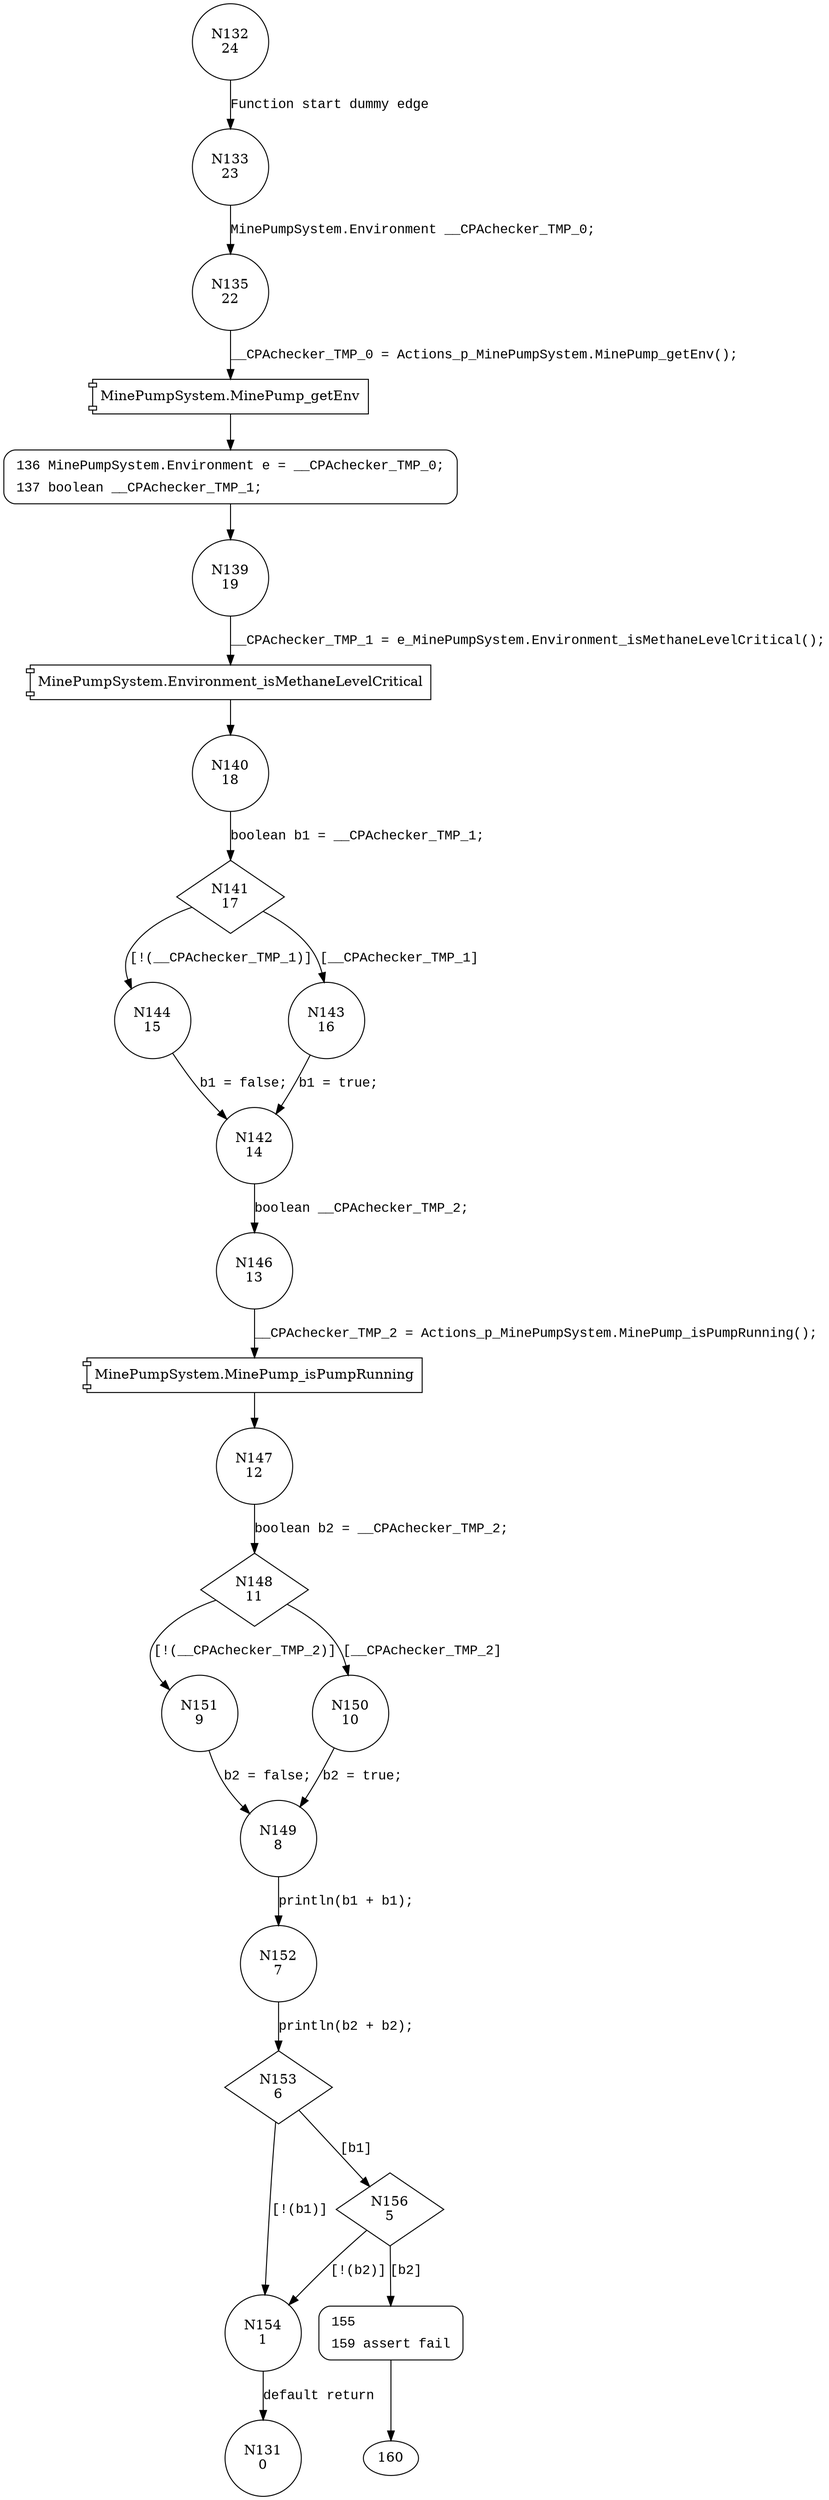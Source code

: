 digraph Actions_Specification1 {
132 [shape="circle" label="N132\n24"]
133 [shape="circle" label="N133\n23"]
135 [shape="circle" label="N135\n22"]
136 [shape="circle" label="N136\n21"]
139 [shape="circle" label="N139\n19"]
140 [shape="circle" label="N140\n18"]
141 [shape="diamond" label="N141\n17"]
144 [shape="circle" label="N144\n15"]
143 [shape="circle" label="N143\n16"]
142 [shape="circle" label="N142\n14"]
146 [shape="circle" label="N146\n13"]
147 [shape="circle" label="N147\n12"]
148 [shape="diamond" label="N148\n11"]
151 [shape="circle" label="N151\n9"]
150 [shape="circle" label="N150\n10"]
149 [shape="circle" label="N149\n8"]
152 [shape="circle" label="N152\n7"]
153 [shape="diamond" label="N153\n6"]
154 [shape="circle" label="N154\n1"]
156 [shape="diamond" label="N156\n5"]
155 [shape="circle" label="N155\n4"]
131 [shape="circle" label="N131\n0"]
136 [style="filled,bold" penwidth="1" fillcolor="white" fontname="Courier New" shape="Mrecord" label=<<table border="0" cellborder="0" cellpadding="3" bgcolor="white"><tr><td align="right">136</td><td align="left">MinePumpSystem.Environment e = __CPAchecker_TMP_0;</td></tr><tr><td align="right">137</td><td align="left">boolean __CPAchecker_TMP_1;</td></tr></table>>]
136 -> 139[label=""]
155 [style="filled,bold" penwidth="1" fillcolor="white" fontname="Courier New" shape="Mrecord" label=<<table border="0" cellborder="0" cellpadding="3" bgcolor="white"><tr><td align="right">155</td><td align="left"></td></tr><tr><td align="right">159</td><td align="left">assert fail</td></tr></table>>]
155 -> 160[label=""]
132 -> 133 [label="Function start dummy edge" fontname="Courier New"]
100038 [shape="component" label="MinePumpSystem.MinePump_getEnv"]
135 -> 100038 [label="__CPAchecker_TMP_0 = Actions_p_MinePumpSystem.MinePump_getEnv();" fontname="Courier New"]
100038 -> 136 [label="" fontname="Courier New"]
100039 [shape="component" label="MinePumpSystem.Environment_isMethaneLevelCritical"]
139 -> 100039 [label="__CPAchecker_TMP_1 = e_MinePumpSystem.Environment_isMethaneLevelCritical();" fontname="Courier New"]
100039 -> 140 [label="" fontname="Courier New"]
141 -> 144 [label="[!(__CPAchecker_TMP_1)]" fontname="Courier New"]
141 -> 143 [label="[__CPAchecker_TMP_1]" fontname="Courier New"]
142 -> 146 [label="boolean __CPAchecker_TMP_2;" fontname="Courier New"]
100040 [shape="component" label="MinePumpSystem.MinePump_isPumpRunning"]
146 -> 100040 [label="__CPAchecker_TMP_2 = Actions_p_MinePumpSystem.MinePump_isPumpRunning();" fontname="Courier New"]
100040 -> 147 [label="" fontname="Courier New"]
148 -> 151 [label="[!(__CPAchecker_TMP_2)]" fontname="Courier New"]
148 -> 150 [label="[__CPAchecker_TMP_2]" fontname="Courier New"]
149 -> 152 [label="println(b1 + b1);" fontname="Courier New"]
153 -> 154 [label="[!(b1)]" fontname="Courier New"]
153 -> 156 [label="[b1]" fontname="Courier New"]
156 -> 154 [label="[!(b2)]" fontname="Courier New"]
156 -> 155 [label="[b2]" fontname="Courier New"]
154 -> 131 [label="default return" fontname="Courier New"]
144 -> 142 [label="b1 = false;" fontname="Courier New"]
133 -> 135 [label="MinePumpSystem.Environment __CPAchecker_TMP_0;" fontname="Courier New"]
140 -> 141 [label="boolean b1 = __CPAchecker_TMP_1;" fontname="Courier New"]
143 -> 142 [label="b1 = true;" fontname="Courier New"]
147 -> 148 [label="boolean b2 = __CPAchecker_TMP_2;" fontname="Courier New"]
150 -> 149 [label="b2 = true;" fontname="Courier New"]
152 -> 153 [label="println(b2 + b2);" fontname="Courier New"]
151 -> 149 [label="b2 = false;" fontname="Courier New"]
}